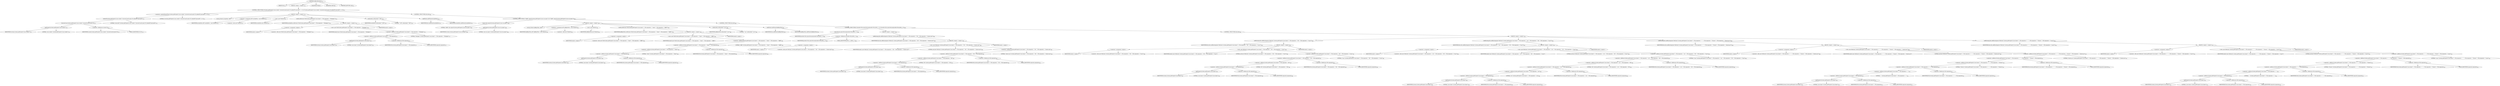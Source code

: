 digraph "addJavaRuntime" {  
"1277" [label = <(METHOD,addJavaRuntime)<SUB>572</SUB>> ]
"119" [label = <(PARAM,this)<SUB>572</SUB>> ]
"1278" [label = <(BLOCK,&lt;empty&gt;,&lt;empty&gt;)<SUB>572</SUB>> ]
"1279" [label = <(CONTROL_STRUCTURE,if (System.getProperty(&quot;java.vendor&quot;).toLowerCase(Locale.US).indexOf(&quot;microsoft&quot;) &gt;= 0),if (System.getProperty(&quot;java.vendor&quot;).toLowerCase(Locale.US).indexOf(&quot;microsoft&quot;) &gt;= 0))<SUB>573</SUB>> ]
"1280" [label = <(&lt;operator&gt;.greaterEqualsThan,System.getProperty(&quot;java.vendor&quot;).toLowerCase(Locale.US).indexOf(&quot;microsoft&quot;) &gt;= 0)<SUB>573</SUB>> ]
"1281" [label = <(indexOf,System.getProperty(&quot;java.vendor&quot;).toLowerCase(Locale.US).indexOf(&quot;microsoft&quot;))<SUB>573</SUB>> ]
"1282" [label = <(toLowerCase,System.getProperty(&quot;java.vendor&quot;).toLowerCase(Locale.US))<SUB>573</SUB>> ]
"1283" [label = <(getProperty,System.getProperty(&quot;java.vendor&quot;))<SUB>573</SUB>> ]
"1284" [label = <(IDENTIFIER,System,System.getProperty(&quot;java.vendor&quot;))<SUB>573</SUB>> ]
"1285" [label = <(LITERAL,&quot;java.vendor&quot;,System.getProperty(&quot;java.vendor&quot;))<SUB>573</SUB>> ]
"1286" [label = <(&lt;operator&gt;.fieldAccess,Locale.US)<SUB>573</SUB>> ]
"1287" [label = <(IDENTIFIER,Locale,System.getProperty(&quot;java.vendor&quot;).toLowerCase(Locale.US))<SUB>573</SUB>> ]
"1288" [label = <(FIELD_IDENTIFIER,US,US)<SUB>573</SUB>> ]
"1289" [label = <(LITERAL,&quot;microsoft&quot;,System.getProperty(&quot;java.vendor&quot;).toLowerCase(Locale.US).indexOf(&quot;microsoft&quot;))<SUB>573</SUB>> ]
"1290" [label = <(LITERAL,0,System.getProperty(&quot;java.vendor&quot;).toLowerCase(Locale.US).indexOf(&quot;microsoft&quot;) &gt;= 0)<SUB>573</SUB>> ]
"1291" [label = <(BLOCK,&lt;empty&gt;,&lt;empty&gt;)<SUB>573</SUB>> ]
"117" [label = <(LOCAL,FileSet msZipFiles: ANY)> ]
"1292" [label = <(&lt;operator&gt;.assignment,ANY msZipFiles = new FileSet())<SUB>575</SUB>> ]
"1293" [label = <(IDENTIFIER,msZipFiles,ANY msZipFiles = new FileSet())<SUB>575</SUB>> ]
"1294" [label = <(&lt;operator&gt;.alloc,new FileSet())<SUB>575</SUB>> ]
"1295" [label = <(&lt;init&gt;,new FileSet())<SUB>575</SUB>> ]
"116" [label = <(IDENTIFIER,msZipFiles,new FileSet())<SUB>575</SUB>> ]
"1296" [label = <(setDir,setDir(new File(System.getProperty(&quot;java.home&quot;) + File.separator + &quot;Packages&quot;)))<SUB>576</SUB>> ]
"1297" [label = <(IDENTIFIER,msZipFiles,setDir(new File(System.getProperty(&quot;java.home&quot;) + File.separator + &quot;Packages&quot;)))<SUB>576</SUB>> ]
"1298" [label = <(BLOCK,&lt;empty&gt;,&lt;empty&gt;)<SUB>576</SUB>> ]
"1299" [label = <(&lt;operator&gt;.assignment,&lt;empty&gt;)> ]
"1300" [label = <(IDENTIFIER,$obj18,&lt;empty&gt;)> ]
"1301" [label = <(&lt;operator&gt;.alloc,new File(System.getProperty(&quot;java.home&quot;) + File.separator + &quot;Packages&quot;))<SUB>576</SUB>> ]
"1302" [label = <(&lt;init&gt;,new File(System.getProperty(&quot;java.home&quot;) + File.separator + &quot;Packages&quot;))<SUB>576</SUB>> ]
"1303" [label = <(IDENTIFIER,$obj18,new File(System.getProperty(&quot;java.home&quot;) + File.separator + &quot;Packages&quot;))> ]
"1304" [label = <(&lt;operator&gt;.addition,System.getProperty(&quot;java.home&quot;) + File.separator + &quot;Packages&quot;)<SUB>576</SUB>> ]
"1305" [label = <(&lt;operator&gt;.addition,System.getProperty(&quot;java.home&quot;) + File.separator)<SUB>576</SUB>> ]
"1306" [label = <(getProperty,System.getProperty(&quot;java.home&quot;))<SUB>576</SUB>> ]
"1307" [label = <(IDENTIFIER,System,System.getProperty(&quot;java.home&quot;))<SUB>576</SUB>> ]
"1308" [label = <(LITERAL,&quot;java.home&quot;,System.getProperty(&quot;java.home&quot;))<SUB>576</SUB>> ]
"1309" [label = <(&lt;operator&gt;.fieldAccess,File.separator)<SUB>577</SUB>> ]
"1310" [label = <(IDENTIFIER,File,System.getProperty(&quot;java.home&quot;) + File.separator)<SUB>577</SUB>> ]
"1311" [label = <(FIELD_IDENTIFIER,separator,separator)<SUB>577</SUB>> ]
"1312" [label = <(LITERAL,&quot;Packages&quot;,System.getProperty(&quot;java.home&quot;) + File.separator + &quot;Packages&quot;)<SUB>577</SUB>> ]
"1313" [label = <(IDENTIFIER,$obj18,&lt;empty&gt;)> ]
"1314" [label = <(setIncludes,setIncludes(&quot;*.ZIP&quot;))<SUB>578</SUB>> ]
"1315" [label = <(IDENTIFIER,msZipFiles,setIncludes(&quot;*.ZIP&quot;))<SUB>578</SUB>> ]
"1316" [label = <(LITERAL,&quot;*.ZIP&quot;,setIncludes(&quot;*.ZIP&quot;))<SUB>578</SUB>> ]
"1317" [label = <(addFileset,addFileset(msZipFiles))<SUB>579</SUB>> ]
"118" [label = <(IDENTIFIER,this,addFileset(msZipFiles))<SUB>579</SUB>> ]
"1318" [label = <(IDENTIFIER,msZipFiles,addFileset(msZipFiles))<SUB>579</SUB>> ]
"1319" [label = <(CONTROL_STRUCTURE,else,else)<SUB>580</SUB>> ]
"1320" [label = <(CONTROL_STRUCTURE,if (&quot;Kaffe&quot;.equals(System.getProperty(&quot;java.vm.name&quot;))),if (&quot;Kaffe&quot;.equals(System.getProperty(&quot;java.vm.name&quot;))))<SUB>580</SUB>> ]
"1321" [label = <(equals,this.equals(System.getProperty(&quot;java.vm.name&quot;)))<SUB>580</SUB>> ]
"1322" [label = <(LITERAL,&quot;Kaffe&quot;,this.equals(System.getProperty(&quot;java.vm.name&quot;)))<SUB>580</SUB>> ]
"1323" [label = <(getProperty,System.getProperty(&quot;java.vm.name&quot;))<SUB>580</SUB>> ]
"1324" [label = <(IDENTIFIER,System,System.getProperty(&quot;java.vm.name&quot;))<SUB>580</SUB>> ]
"1325" [label = <(LITERAL,&quot;java.vm.name&quot;,System.getProperty(&quot;java.vm.name&quot;))<SUB>580</SUB>> ]
"1326" [label = <(BLOCK,&lt;empty&gt;,&lt;empty&gt;)<SUB>580</SUB>> ]
"121" [label = <(LOCAL,FileSet kaffeJarFiles: ANY)> ]
"1327" [label = <(&lt;operator&gt;.assignment,ANY kaffeJarFiles = new FileSet())<SUB>581</SUB>> ]
"1328" [label = <(IDENTIFIER,kaffeJarFiles,ANY kaffeJarFiles = new FileSet())<SUB>581</SUB>> ]
"1329" [label = <(&lt;operator&gt;.alloc,new FileSet())<SUB>581</SUB>> ]
"1330" [label = <(&lt;init&gt;,new FileSet())<SUB>581</SUB>> ]
"120" [label = <(IDENTIFIER,kaffeJarFiles,new FileSet())<SUB>581</SUB>> ]
"1331" [label = <(setDir,setDir(new File(System.getProperty(&quot;java.home&quot;) + File.separator + &quot;share&quot; + File.separator + &quot;kaffe&quot;)))<SUB>582</SUB>> ]
"1332" [label = <(IDENTIFIER,kaffeJarFiles,setDir(new File(System.getProperty(&quot;java.home&quot;) + File.separator + &quot;share&quot; + File.separator + &quot;kaffe&quot;)))<SUB>582</SUB>> ]
"1333" [label = <(BLOCK,&lt;empty&gt;,&lt;empty&gt;)<SUB>582</SUB>> ]
"1334" [label = <(&lt;operator&gt;.assignment,&lt;empty&gt;)> ]
"1335" [label = <(IDENTIFIER,$obj20,&lt;empty&gt;)> ]
"1336" [label = <(&lt;operator&gt;.alloc,new File(System.getProperty(&quot;java.home&quot;) + File.separator + &quot;share&quot; + File.separator + &quot;kaffe&quot;))<SUB>582</SUB>> ]
"1337" [label = <(&lt;init&gt;,new File(System.getProperty(&quot;java.home&quot;) + File.separator + &quot;share&quot; + File.separator + &quot;kaffe&quot;))<SUB>582</SUB>> ]
"1338" [label = <(IDENTIFIER,$obj20,new File(System.getProperty(&quot;java.home&quot;) + File.separator + &quot;share&quot; + File.separator + &quot;kaffe&quot;))> ]
"1339" [label = <(&lt;operator&gt;.addition,System.getProperty(&quot;java.home&quot;) + File.separator + &quot;share&quot; + File.separator + &quot;kaffe&quot;)<SUB>582</SUB>> ]
"1340" [label = <(&lt;operator&gt;.addition,System.getProperty(&quot;java.home&quot;) + File.separator + &quot;share&quot; + File.separator)<SUB>582</SUB>> ]
"1341" [label = <(&lt;operator&gt;.addition,System.getProperty(&quot;java.home&quot;) + File.separator + &quot;share&quot;)<SUB>582</SUB>> ]
"1342" [label = <(&lt;operator&gt;.addition,System.getProperty(&quot;java.home&quot;) + File.separator)<SUB>582</SUB>> ]
"1343" [label = <(getProperty,System.getProperty(&quot;java.home&quot;))<SUB>582</SUB>> ]
"1344" [label = <(IDENTIFIER,System,System.getProperty(&quot;java.home&quot;))<SUB>582</SUB>> ]
"1345" [label = <(LITERAL,&quot;java.home&quot;,System.getProperty(&quot;java.home&quot;))<SUB>582</SUB>> ]
"1346" [label = <(&lt;operator&gt;.fieldAccess,File.separator)<SUB>583</SUB>> ]
"1347" [label = <(IDENTIFIER,File,System.getProperty(&quot;java.home&quot;) + File.separator)<SUB>583</SUB>> ]
"1348" [label = <(FIELD_IDENTIFIER,separator,separator)<SUB>583</SUB>> ]
"1349" [label = <(LITERAL,&quot;share&quot;,System.getProperty(&quot;java.home&quot;) + File.separator + &quot;share&quot;)<SUB>583</SUB>> ]
"1350" [label = <(&lt;operator&gt;.fieldAccess,File.separator)<SUB>584</SUB>> ]
"1351" [label = <(IDENTIFIER,File,System.getProperty(&quot;java.home&quot;) + File.separator + &quot;share&quot; + File.separator)<SUB>584</SUB>> ]
"1352" [label = <(FIELD_IDENTIFIER,separator,separator)<SUB>584</SUB>> ]
"1353" [label = <(LITERAL,&quot;kaffe&quot;,System.getProperty(&quot;java.home&quot;) + File.separator + &quot;share&quot; + File.separator + &quot;kaffe&quot;)<SUB>584</SUB>> ]
"1354" [label = <(IDENTIFIER,$obj20,&lt;empty&gt;)> ]
"1355" [label = <(setIncludes,setIncludes(&quot;*.jar&quot;))<SUB>586</SUB>> ]
"1356" [label = <(IDENTIFIER,kaffeJarFiles,setIncludes(&quot;*.jar&quot;))<SUB>586</SUB>> ]
"1357" [label = <(LITERAL,&quot;*.jar&quot;,setIncludes(&quot;*.jar&quot;))<SUB>586</SUB>> ]
"1358" [label = <(addFileset,addFileset(kaffeJarFiles))<SUB>587</SUB>> ]
"122" [label = <(IDENTIFIER,this,addFileset(kaffeJarFiles))<SUB>587</SUB>> ]
"1359" [label = <(IDENTIFIER,kaffeJarFiles,addFileset(kaffeJarFiles))<SUB>587</SUB>> ]
"1360" [label = <(CONTROL_STRUCTURE,else,else)<SUB>588</SUB>> ]
"1361" [label = <(CONTROL_STRUCTURE,if (JavaEnvUtils.isJavaVersion(JavaEnvUtils.JAVA_1_1)),if (JavaEnvUtils.isJavaVersion(JavaEnvUtils.JAVA_1_1)))<SUB>588</SUB>> ]
"1362" [label = <(isJavaVersion,isJavaVersion(JavaEnvUtils.JAVA_1_1))<SUB>588</SUB>> ]
"1363" [label = <(IDENTIFIER,JavaEnvUtils,isJavaVersion(JavaEnvUtils.JAVA_1_1))<SUB>588</SUB>> ]
"1364" [label = <(&lt;operator&gt;.fieldAccess,JavaEnvUtils.JAVA_1_1)<SUB>588</SUB>> ]
"1365" [label = <(IDENTIFIER,JavaEnvUtils,isJavaVersion(JavaEnvUtils.JAVA_1_1))<SUB>588</SUB>> ]
"1366" [label = <(FIELD_IDENTIFIER,JAVA_1_1,JAVA_1_1)<SUB>588</SUB>> ]
"1367" [label = <(BLOCK,&lt;empty&gt;,&lt;empty&gt;)<SUB>588</SUB>> ]
"1368" [label = <(addExisting,this.addExisting(new Path(null, System.getProperty(&quot;java.home&quot;) + File.separator + &quot;lib&quot; + File.separator + &quot;classes.zip&quot;)))<SUB>589</SUB>> ]
"123" [label = <(IDENTIFIER,this,this.addExisting(new Path(null, System.getProperty(&quot;java.home&quot;) + File.separator + &quot;lib&quot; + File.separator + &quot;classes.zip&quot;)))<SUB>589</SUB>> ]
"1369" [label = <(BLOCK,&lt;empty&gt;,&lt;empty&gt;)<SUB>589</SUB>> ]
"1370" [label = <(&lt;operator&gt;.assignment,&lt;empty&gt;)> ]
"1371" [label = <(IDENTIFIER,$obj21,&lt;empty&gt;)> ]
"1372" [label = <(&lt;operator&gt;.alloc,new Path(null, System.getProperty(&quot;java.home&quot;) + File.separator + &quot;lib&quot; + File.separator + &quot;classes.zip&quot;))<SUB>589</SUB>> ]
"1373" [label = <(&lt;init&gt;,new Path(null, System.getProperty(&quot;java.home&quot;) + File.separator + &quot;lib&quot; + File.separator + &quot;classes.zip&quot;))<SUB>589</SUB>> ]
"1374" [label = <(IDENTIFIER,$obj21,new Path(null, System.getProperty(&quot;java.home&quot;) + File.separator + &quot;lib&quot; + File.separator + &quot;classes.zip&quot;))> ]
"1375" [label = <(LITERAL,null,new Path(null, System.getProperty(&quot;java.home&quot;) + File.separator + &quot;lib&quot; + File.separator + &quot;classes.zip&quot;))<SUB>589</SUB>> ]
"1376" [label = <(&lt;operator&gt;.addition,System.getProperty(&quot;java.home&quot;) + File.separator + &quot;lib&quot; + File.separator + &quot;classes.zip&quot;)<SUB>590</SUB>> ]
"1377" [label = <(&lt;operator&gt;.addition,System.getProperty(&quot;java.home&quot;) + File.separator + &quot;lib&quot; + File.separator)<SUB>590</SUB>> ]
"1378" [label = <(&lt;operator&gt;.addition,System.getProperty(&quot;java.home&quot;) + File.separator + &quot;lib&quot;)<SUB>590</SUB>> ]
"1379" [label = <(&lt;operator&gt;.addition,System.getProperty(&quot;java.home&quot;) + File.separator)<SUB>590</SUB>> ]
"1380" [label = <(getProperty,System.getProperty(&quot;java.home&quot;))<SUB>590</SUB>> ]
"1381" [label = <(IDENTIFIER,System,System.getProperty(&quot;java.home&quot;))<SUB>590</SUB>> ]
"1382" [label = <(LITERAL,&quot;java.home&quot;,System.getProperty(&quot;java.home&quot;))<SUB>590</SUB>> ]
"1383" [label = <(&lt;operator&gt;.fieldAccess,File.separator)<SUB>591</SUB>> ]
"1384" [label = <(IDENTIFIER,File,System.getProperty(&quot;java.home&quot;) + File.separator)<SUB>591</SUB>> ]
"1385" [label = <(FIELD_IDENTIFIER,separator,separator)<SUB>591</SUB>> ]
"1386" [label = <(LITERAL,&quot;lib&quot;,System.getProperty(&quot;java.home&quot;) + File.separator + &quot;lib&quot;)<SUB>591</SUB>> ]
"1387" [label = <(&lt;operator&gt;.fieldAccess,File.separator)<SUB>592</SUB>> ]
"1388" [label = <(IDENTIFIER,File,System.getProperty(&quot;java.home&quot;) + File.separator + &quot;lib&quot; + File.separator)<SUB>592</SUB>> ]
"1389" [label = <(FIELD_IDENTIFIER,separator,separator)<SUB>592</SUB>> ]
"1390" [label = <(LITERAL,&quot;classes.zip&quot;,System.getProperty(&quot;java.home&quot;) + File.separator + &quot;lib&quot; + File.separator + &quot;classes.zip&quot;)<SUB>593</SUB>> ]
"1391" [label = <(IDENTIFIER,$obj21,&lt;empty&gt;)> ]
"1392" [label = <(CONTROL_STRUCTURE,else,else)<SUB>594</SUB>> ]
"1393" [label = <(BLOCK,&lt;empty&gt;,&lt;empty&gt;)<SUB>594</SUB>> ]
"1394" [label = <(addExisting,this.addExisting(new Path(null, System.getProperty(&quot;java.home&quot;) + File.separator + &quot;lib&quot; + File.separator + &quot;rt.jar&quot;)))<SUB>596</SUB>> ]
"124" [label = <(IDENTIFIER,this,this.addExisting(new Path(null, System.getProperty(&quot;java.home&quot;) + File.separator + &quot;lib&quot; + File.separator + &quot;rt.jar&quot;)))<SUB>596</SUB>> ]
"1395" [label = <(BLOCK,&lt;empty&gt;,&lt;empty&gt;)<SUB>596</SUB>> ]
"1396" [label = <(&lt;operator&gt;.assignment,&lt;empty&gt;)> ]
"1397" [label = <(IDENTIFIER,$obj22,&lt;empty&gt;)> ]
"1398" [label = <(&lt;operator&gt;.alloc,new Path(null, System.getProperty(&quot;java.home&quot;) + File.separator + &quot;lib&quot; + File.separator + &quot;rt.jar&quot;))<SUB>596</SUB>> ]
"1399" [label = <(&lt;init&gt;,new Path(null, System.getProperty(&quot;java.home&quot;) + File.separator + &quot;lib&quot; + File.separator + &quot;rt.jar&quot;))<SUB>596</SUB>> ]
"1400" [label = <(IDENTIFIER,$obj22,new Path(null, System.getProperty(&quot;java.home&quot;) + File.separator + &quot;lib&quot; + File.separator + &quot;rt.jar&quot;))> ]
"1401" [label = <(LITERAL,null,new Path(null, System.getProperty(&quot;java.home&quot;) + File.separator + &quot;lib&quot; + File.separator + &quot;rt.jar&quot;))<SUB>596</SUB>> ]
"1402" [label = <(&lt;operator&gt;.addition,System.getProperty(&quot;java.home&quot;) + File.separator + &quot;lib&quot; + File.separator + &quot;rt.jar&quot;)<SUB>597</SUB>> ]
"1403" [label = <(&lt;operator&gt;.addition,System.getProperty(&quot;java.home&quot;) + File.separator + &quot;lib&quot; + File.separator)<SUB>597</SUB>> ]
"1404" [label = <(&lt;operator&gt;.addition,System.getProperty(&quot;java.home&quot;) + File.separator + &quot;lib&quot;)<SUB>597</SUB>> ]
"1405" [label = <(&lt;operator&gt;.addition,System.getProperty(&quot;java.home&quot;) + File.separator)<SUB>597</SUB>> ]
"1406" [label = <(getProperty,System.getProperty(&quot;java.home&quot;))<SUB>597</SUB>> ]
"1407" [label = <(IDENTIFIER,System,System.getProperty(&quot;java.home&quot;))<SUB>597</SUB>> ]
"1408" [label = <(LITERAL,&quot;java.home&quot;,System.getProperty(&quot;java.home&quot;))<SUB>597</SUB>> ]
"1409" [label = <(&lt;operator&gt;.fieldAccess,File.separator)<SUB>598</SUB>> ]
"1410" [label = <(IDENTIFIER,File,System.getProperty(&quot;java.home&quot;) + File.separator)<SUB>598</SUB>> ]
"1411" [label = <(FIELD_IDENTIFIER,separator,separator)<SUB>598</SUB>> ]
"1412" [label = <(LITERAL,&quot;lib&quot;,System.getProperty(&quot;java.home&quot;) + File.separator + &quot;lib&quot;)<SUB>598</SUB>> ]
"1413" [label = <(&lt;operator&gt;.fieldAccess,File.separator)<SUB>599</SUB>> ]
"1414" [label = <(IDENTIFIER,File,System.getProperty(&quot;java.home&quot;) + File.separator + &quot;lib&quot; + File.separator)<SUB>599</SUB>> ]
"1415" [label = <(FIELD_IDENTIFIER,separator,separator)<SUB>599</SUB>> ]
"1416" [label = <(LITERAL,&quot;rt.jar&quot;,System.getProperty(&quot;java.home&quot;) + File.separator + &quot;lib&quot; + File.separator + &quot;rt.jar&quot;)<SUB>599</SUB>> ]
"1417" [label = <(IDENTIFIER,$obj22,&lt;empty&gt;)> ]
"1418" [label = <(addExisting,this.addExisting(new Path(null, System.getProperty(&quot;java.home&quot;) + File.separator + &quot;jre&quot; + File.separator + &quot;lib&quot; + File.separator + &quot;rt.jar&quot;)))<SUB>602</SUB>> ]
"125" [label = <(IDENTIFIER,this,this.addExisting(new Path(null, System.getProperty(&quot;java.home&quot;) + File.separator + &quot;jre&quot; + File.separator + &quot;lib&quot; + File.separator + &quot;rt.jar&quot;)))<SUB>602</SUB>> ]
"1419" [label = <(BLOCK,&lt;empty&gt;,&lt;empty&gt;)<SUB>602</SUB>> ]
"1420" [label = <(&lt;operator&gt;.assignment,&lt;empty&gt;)> ]
"1421" [label = <(IDENTIFIER,$obj23,&lt;empty&gt;)> ]
"1422" [label = <(&lt;operator&gt;.alloc,new Path(null, System.getProperty(&quot;java.home&quot;) + File.separator + &quot;jre&quot; + File.separator + &quot;lib&quot; + File.separator + &quot;rt.jar&quot;))<SUB>602</SUB>> ]
"1423" [label = <(&lt;init&gt;,new Path(null, System.getProperty(&quot;java.home&quot;) + File.separator + &quot;jre&quot; + File.separator + &quot;lib&quot; + File.separator + &quot;rt.jar&quot;))<SUB>602</SUB>> ]
"1424" [label = <(IDENTIFIER,$obj23,new Path(null, System.getProperty(&quot;java.home&quot;) + File.separator + &quot;jre&quot; + File.separator + &quot;lib&quot; + File.separator + &quot;rt.jar&quot;))> ]
"1425" [label = <(LITERAL,null,new Path(null, System.getProperty(&quot;java.home&quot;) + File.separator + &quot;jre&quot; + File.separator + &quot;lib&quot; + File.separator + &quot;rt.jar&quot;))<SUB>602</SUB>> ]
"1426" [label = <(&lt;operator&gt;.addition,System.getProperty(&quot;java.home&quot;) + File.separator + &quot;jre&quot; + File.separator + &quot;lib&quot; + File.separator + &quot;rt.jar&quot;)<SUB>603</SUB>> ]
"1427" [label = <(&lt;operator&gt;.addition,System.getProperty(&quot;java.home&quot;) + File.separator + &quot;jre&quot; + File.separator + &quot;lib&quot; + File.separator)<SUB>603</SUB>> ]
"1428" [label = <(&lt;operator&gt;.addition,System.getProperty(&quot;java.home&quot;) + File.separator + &quot;jre&quot; + File.separator + &quot;lib&quot;)<SUB>603</SUB>> ]
"1429" [label = <(&lt;operator&gt;.addition,System.getProperty(&quot;java.home&quot;) + File.separator + &quot;jre&quot; + File.separator)<SUB>603</SUB>> ]
"1430" [label = <(&lt;operator&gt;.addition,System.getProperty(&quot;java.home&quot;) + File.separator + &quot;jre&quot;)<SUB>603</SUB>> ]
"1431" [label = <(&lt;operator&gt;.addition,System.getProperty(&quot;java.home&quot;) + File.separator)<SUB>603</SUB>> ]
"1432" [label = <(getProperty,System.getProperty(&quot;java.home&quot;))<SUB>603</SUB>> ]
"1433" [label = <(IDENTIFIER,System,System.getProperty(&quot;java.home&quot;))<SUB>603</SUB>> ]
"1434" [label = <(LITERAL,&quot;java.home&quot;,System.getProperty(&quot;java.home&quot;))<SUB>603</SUB>> ]
"1435" [label = <(&lt;operator&gt;.fieldAccess,File.separator)<SUB>604</SUB>> ]
"1436" [label = <(IDENTIFIER,File,System.getProperty(&quot;java.home&quot;) + File.separator)<SUB>604</SUB>> ]
"1437" [label = <(FIELD_IDENTIFIER,separator,separator)<SUB>604</SUB>> ]
"1438" [label = <(LITERAL,&quot;jre&quot;,System.getProperty(&quot;java.home&quot;) + File.separator + &quot;jre&quot;)<SUB>604</SUB>> ]
"1439" [label = <(&lt;operator&gt;.fieldAccess,File.separator)<SUB>605</SUB>> ]
"1440" [label = <(IDENTIFIER,File,System.getProperty(&quot;java.home&quot;) + File.separator + &quot;jre&quot; + File.separator)<SUB>605</SUB>> ]
"1441" [label = <(FIELD_IDENTIFIER,separator,separator)<SUB>605</SUB>> ]
"1442" [label = <(LITERAL,&quot;lib&quot;,System.getProperty(&quot;java.home&quot;) + File.separator + &quot;jre&quot; + File.separator + &quot;lib&quot;)<SUB>605</SUB>> ]
"1443" [label = <(&lt;operator&gt;.fieldAccess,File.separator)<SUB>606</SUB>> ]
"1444" [label = <(IDENTIFIER,File,System.getProperty(&quot;java.home&quot;) + File.separator + &quot;jre&quot; + File.separator + &quot;lib&quot; + File.separator)<SUB>606</SUB>> ]
"1445" [label = <(FIELD_IDENTIFIER,separator,separator)<SUB>606</SUB>> ]
"1446" [label = <(LITERAL,&quot;rt.jar&quot;,System.getProperty(&quot;java.home&quot;) + File.separator + &quot;jre&quot; + File.separator + &quot;lib&quot; + File.separator + &quot;rt.jar&quot;)<SUB>606</SUB>> ]
"1447" [label = <(IDENTIFIER,$obj23,&lt;empty&gt;)> ]
"1448" [label = <(addExisting,this.addExisting(new Path(null, System.getProperty(&quot;java.home&quot;) + File.separator + &quot;..&quot; + File.separator + &quot;Classes&quot; + File.separator + &quot;classes.jar&quot;)))<SUB>609</SUB>> ]
"126" [label = <(IDENTIFIER,this,this.addExisting(new Path(null, System.getProperty(&quot;java.home&quot;) + File.separator + &quot;..&quot; + File.separator + &quot;Classes&quot; + File.separator + &quot;classes.jar&quot;)))<SUB>609</SUB>> ]
"1449" [label = <(BLOCK,&lt;empty&gt;,&lt;empty&gt;)<SUB>609</SUB>> ]
"1450" [label = <(&lt;operator&gt;.assignment,&lt;empty&gt;)> ]
"1451" [label = <(IDENTIFIER,$obj24,&lt;empty&gt;)> ]
"1452" [label = <(&lt;operator&gt;.alloc,new Path(null, System.getProperty(&quot;java.home&quot;) + File.separator + &quot;..&quot; + File.separator + &quot;Classes&quot; + File.separator + &quot;classes.jar&quot;))<SUB>609</SUB>> ]
"1453" [label = <(&lt;init&gt;,new Path(null, System.getProperty(&quot;java.home&quot;) + File.separator + &quot;..&quot; + File.separator + &quot;Classes&quot; + File.separator + &quot;classes.jar&quot;))<SUB>609</SUB>> ]
"1454" [label = <(IDENTIFIER,$obj24,new Path(null, System.getProperty(&quot;java.home&quot;) + File.separator + &quot;..&quot; + File.separator + &quot;Classes&quot; + File.separator + &quot;classes.jar&quot;))> ]
"1455" [label = <(LITERAL,null,new Path(null, System.getProperty(&quot;java.home&quot;) + File.separator + &quot;..&quot; + File.separator + &quot;Classes&quot; + File.separator + &quot;classes.jar&quot;))<SUB>609</SUB>> ]
"1456" [label = <(&lt;operator&gt;.addition,System.getProperty(&quot;java.home&quot;) + File.separator + &quot;..&quot; + File.separator + &quot;Classes&quot; + File.separator + &quot;classes.jar&quot;)<SUB>610</SUB>> ]
"1457" [label = <(&lt;operator&gt;.addition,System.getProperty(&quot;java.home&quot;) + File.separator + &quot;..&quot; + File.separator + &quot;Classes&quot; + File.separator)<SUB>610</SUB>> ]
"1458" [label = <(&lt;operator&gt;.addition,System.getProperty(&quot;java.home&quot;) + File.separator + &quot;..&quot; + File.separator + &quot;Classes&quot;)<SUB>610</SUB>> ]
"1459" [label = <(&lt;operator&gt;.addition,System.getProperty(&quot;java.home&quot;) + File.separator + &quot;..&quot; + File.separator)<SUB>610</SUB>> ]
"1460" [label = <(&lt;operator&gt;.addition,System.getProperty(&quot;java.home&quot;) + File.separator + &quot;..&quot;)<SUB>610</SUB>> ]
"1461" [label = <(&lt;operator&gt;.addition,System.getProperty(&quot;java.home&quot;) + File.separator)<SUB>610</SUB>> ]
"1462" [label = <(getProperty,System.getProperty(&quot;java.home&quot;))<SUB>610</SUB>> ]
"1463" [label = <(IDENTIFIER,System,System.getProperty(&quot;java.home&quot;))<SUB>610</SUB>> ]
"1464" [label = <(LITERAL,&quot;java.home&quot;,System.getProperty(&quot;java.home&quot;))<SUB>610</SUB>> ]
"1465" [label = <(&lt;operator&gt;.fieldAccess,File.separator)<SUB>611</SUB>> ]
"1466" [label = <(IDENTIFIER,File,System.getProperty(&quot;java.home&quot;) + File.separator)<SUB>611</SUB>> ]
"1467" [label = <(FIELD_IDENTIFIER,separator,separator)<SUB>611</SUB>> ]
"1468" [label = <(LITERAL,&quot;..&quot;,System.getProperty(&quot;java.home&quot;) + File.separator + &quot;..&quot;)<SUB>611</SUB>> ]
"1469" [label = <(&lt;operator&gt;.fieldAccess,File.separator)<SUB>612</SUB>> ]
"1470" [label = <(IDENTIFIER,File,System.getProperty(&quot;java.home&quot;) + File.separator + &quot;..&quot; + File.separator)<SUB>612</SUB>> ]
"1471" [label = <(FIELD_IDENTIFIER,separator,separator)<SUB>612</SUB>> ]
"1472" [label = <(LITERAL,&quot;Classes&quot;,System.getProperty(&quot;java.home&quot;) + File.separator + &quot;..&quot; + File.separator + &quot;Classes&quot;)<SUB>612</SUB>> ]
"1473" [label = <(&lt;operator&gt;.fieldAccess,File.separator)<SUB>613</SUB>> ]
"1474" [label = <(IDENTIFIER,File,System.getProperty(&quot;java.home&quot;) + File.separator + &quot;..&quot; + File.separator + &quot;Classes&quot; + File.separator)<SUB>613</SUB>> ]
"1475" [label = <(FIELD_IDENTIFIER,separator,separator)<SUB>613</SUB>> ]
"1476" [label = <(LITERAL,&quot;classes.jar&quot;,System.getProperty(&quot;java.home&quot;) + File.separator + &quot;..&quot; + File.separator + &quot;Classes&quot; + File.separator + &quot;classes.jar&quot;)<SUB>613</SUB>> ]
"1477" [label = <(IDENTIFIER,$obj24,&lt;empty&gt;)> ]
"1478" [label = <(addExisting,this.addExisting(new Path(null, System.getProperty(&quot;java.home&quot;) + File.separator + &quot;..&quot; + File.separator + &quot;Classes&quot; + File.separator + &quot;ui.jar&quot;)))<SUB>614</SUB>> ]
"127" [label = <(IDENTIFIER,this,this.addExisting(new Path(null, System.getProperty(&quot;java.home&quot;) + File.separator + &quot;..&quot; + File.separator + &quot;Classes&quot; + File.separator + &quot;ui.jar&quot;)))<SUB>614</SUB>> ]
"1479" [label = <(BLOCK,&lt;empty&gt;,&lt;empty&gt;)<SUB>614</SUB>> ]
"1480" [label = <(&lt;operator&gt;.assignment,&lt;empty&gt;)> ]
"1481" [label = <(IDENTIFIER,$obj25,&lt;empty&gt;)> ]
"1482" [label = <(&lt;operator&gt;.alloc,new Path(null, System.getProperty(&quot;java.home&quot;) + File.separator + &quot;..&quot; + File.separator + &quot;Classes&quot; + File.separator + &quot;ui.jar&quot;))<SUB>614</SUB>> ]
"1483" [label = <(&lt;init&gt;,new Path(null, System.getProperty(&quot;java.home&quot;) + File.separator + &quot;..&quot; + File.separator + &quot;Classes&quot; + File.separator + &quot;ui.jar&quot;))<SUB>614</SUB>> ]
"1484" [label = <(IDENTIFIER,$obj25,new Path(null, System.getProperty(&quot;java.home&quot;) + File.separator + &quot;..&quot; + File.separator + &quot;Classes&quot; + File.separator + &quot;ui.jar&quot;))> ]
"1485" [label = <(LITERAL,null,new Path(null, System.getProperty(&quot;java.home&quot;) + File.separator + &quot;..&quot; + File.separator + &quot;Classes&quot; + File.separator + &quot;ui.jar&quot;))<SUB>614</SUB>> ]
"1486" [label = <(&lt;operator&gt;.addition,System.getProperty(&quot;java.home&quot;) + File.separator + &quot;..&quot; + File.separator + &quot;Classes&quot; + File.separator + &quot;ui.jar&quot;)<SUB>615</SUB>> ]
"1487" [label = <(&lt;operator&gt;.addition,System.getProperty(&quot;java.home&quot;) + File.separator + &quot;..&quot; + File.separator + &quot;Classes&quot; + File.separator)<SUB>615</SUB>> ]
"1488" [label = <(&lt;operator&gt;.addition,System.getProperty(&quot;java.home&quot;) + File.separator + &quot;..&quot; + File.separator + &quot;Classes&quot;)<SUB>615</SUB>> ]
"1489" [label = <(&lt;operator&gt;.addition,System.getProperty(&quot;java.home&quot;) + File.separator + &quot;..&quot; + File.separator)<SUB>615</SUB>> ]
"1490" [label = <(&lt;operator&gt;.addition,System.getProperty(&quot;java.home&quot;) + File.separator + &quot;..&quot;)<SUB>615</SUB>> ]
"1491" [label = <(&lt;operator&gt;.addition,System.getProperty(&quot;java.home&quot;) + File.separator)<SUB>615</SUB>> ]
"1492" [label = <(getProperty,System.getProperty(&quot;java.home&quot;))<SUB>615</SUB>> ]
"1493" [label = <(IDENTIFIER,System,System.getProperty(&quot;java.home&quot;))<SUB>615</SUB>> ]
"1494" [label = <(LITERAL,&quot;java.home&quot;,System.getProperty(&quot;java.home&quot;))<SUB>615</SUB>> ]
"1495" [label = <(&lt;operator&gt;.fieldAccess,File.separator)<SUB>616</SUB>> ]
"1496" [label = <(IDENTIFIER,File,System.getProperty(&quot;java.home&quot;) + File.separator)<SUB>616</SUB>> ]
"1497" [label = <(FIELD_IDENTIFIER,separator,separator)<SUB>616</SUB>> ]
"1498" [label = <(LITERAL,&quot;..&quot;,System.getProperty(&quot;java.home&quot;) + File.separator + &quot;..&quot;)<SUB>616</SUB>> ]
"1499" [label = <(&lt;operator&gt;.fieldAccess,File.separator)<SUB>617</SUB>> ]
"1500" [label = <(IDENTIFIER,File,System.getProperty(&quot;java.home&quot;) + File.separator + &quot;..&quot; + File.separator)<SUB>617</SUB>> ]
"1501" [label = <(FIELD_IDENTIFIER,separator,separator)<SUB>617</SUB>> ]
"1502" [label = <(LITERAL,&quot;Classes&quot;,System.getProperty(&quot;java.home&quot;) + File.separator + &quot;..&quot; + File.separator + &quot;Classes&quot;)<SUB>617</SUB>> ]
"1503" [label = <(&lt;operator&gt;.fieldAccess,File.separator)<SUB>618</SUB>> ]
"1504" [label = <(IDENTIFIER,File,System.getProperty(&quot;java.home&quot;) + File.separator + &quot;..&quot; + File.separator + &quot;Classes&quot; + File.separator)<SUB>618</SUB>> ]
"1505" [label = <(FIELD_IDENTIFIER,separator,separator)<SUB>618</SUB>> ]
"1506" [label = <(LITERAL,&quot;ui.jar&quot;,System.getProperty(&quot;java.home&quot;) + File.separator + &quot;..&quot; + File.separator + &quot;Classes&quot; + File.separator + &quot;ui.jar&quot;)<SUB>618</SUB>> ]
"1507" [label = <(IDENTIFIER,$obj25,&lt;empty&gt;)> ]
"1508" [label = <(MODIFIER,PUBLIC)> ]
"1509" [label = <(MODIFIER,VIRTUAL)> ]
"1510" [label = <(METHOD_RETURN,void)<SUB>572</SUB>> ]
  "1277" -> "119" 
  "1277" -> "1278" 
  "1277" -> "1508" 
  "1277" -> "1509" 
  "1277" -> "1510" 
  "1278" -> "1279" 
  "1279" -> "1280" 
  "1279" -> "1291" 
  "1279" -> "1319" 
  "1280" -> "1281" 
  "1280" -> "1290" 
  "1281" -> "1282" 
  "1281" -> "1289" 
  "1282" -> "1283" 
  "1282" -> "1286" 
  "1283" -> "1284" 
  "1283" -> "1285" 
  "1286" -> "1287" 
  "1286" -> "1288" 
  "1291" -> "117" 
  "1291" -> "1292" 
  "1291" -> "1295" 
  "1291" -> "1296" 
  "1291" -> "1314" 
  "1291" -> "1317" 
  "1292" -> "1293" 
  "1292" -> "1294" 
  "1295" -> "116" 
  "1296" -> "1297" 
  "1296" -> "1298" 
  "1298" -> "1299" 
  "1298" -> "1302" 
  "1298" -> "1313" 
  "1299" -> "1300" 
  "1299" -> "1301" 
  "1302" -> "1303" 
  "1302" -> "1304" 
  "1304" -> "1305" 
  "1304" -> "1312" 
  "1305" -> "1306" 
  "1305" -> "1309" 
  "1306" -> "1307" 
  "1306" -> "1308" 
  "1309" -> "1310" 
  "1309" -> "1311" 
  "1314" -> "1315" 
  "1314" -> "1316" 
  "1317" -> "118" 
  "1317" -> "1318" 
  "1319" -> "1320" 
  "1320" -> "1321" 
  "1320" -> "1326" 
  "1320" -> "1360" 
  "1321" -> "1322" 
  "1321" -> "1323" 
  "1323" -> "1324" 
  "1323" -> "1325" 
  "1326" -> "121" 
  "1326" -> "1327" 
  "1326" -> "1330" 
  "1326" -> "1331" 
  "1326" -> "1355" 
  "1326" -> "1358" 
  "1327" -> "1328" 
  "1327" -> "1329" 
  "1330" -> "120" 
  "1331" -> "1332" 
  "1331" -> "1333" 
  "1333" -> "1334" 
  "1333" -> "1337" 
  "1333" -> "1354" 
  "1334" -> "1335" 
  "1334" -> "1336" 
  "1337" -> "1338" 
  "1337" -> "1339" 
  "1339" -> "1340" 
  "1339" -> "1353" 
  "1340" -> "1341" 
  "1340" -> "1350" 
  "1341" -> "1342" 
  "1341" -> "1349" 
  "1342" -> "1343" 
  "1342" -> "1346" 
  "1343" -> "1344" 
  "1343" -> "1345" 
  "1346" -> "1347" 
  "1346" -> "1348" 
  "1350" -> "1351" 
  "1350" -> "1352" 
  "1355" -> "1356" 
  "1355" -> "1357" 
  "1358" -> "122" 
  "1358" -> "1359" 
  "1360" -> "1361" 
  "1361" -> "1362" 
  "1361" -> "1367" 
  "1361" -> "1392" 
  "1362" -> "1363" 
  "1362" -> "1364" 
  "1364" -> "1365" 
  "1364" -> "1366" 
  "1367" -> "1368" 
  "1368" -> "123" 
  "1368" -> "1369" 
  "1369" -> "1370" 
  "1369" -> "1373" 
  "1369" -> "1391" 
  "1370" -> "1371" 
  "1370" -> "1372" 
  "1373" -> "1374" 
  "1373" -> "1375" 
  "1373" -> "1376" 
  "1376" -> "1377" 
  "1376" -> "1390" 
  "1377" -> "1378" 
  "1377" -> "1387" 
  "1378" -> "1379" 
  "1378" -> "1386" 
  "1379" -> "1380" 
  "1379" -> "1383" 
  "1380" -> "1381" 
  "1380" -> "1382" 
  "1383" -> "1384" 
  "1383" -> "1385" 
  "1387" -> "1388" 
  "1387" -> "1389" 
  "1392" -> "1393" 
  "1393" -> "1394" 
  "1393" -> "1418" 
  "1393" -> "1448" 
  "1393" -> "1478" 
  "1394" -> "124" 
  "1394" -> "1395" 
  "1395" -> "1396" 
  "1395" -> "1399" 
  "1395" -> "1417" 
  "1396" -> "1397" 
  "1396" -> "1398" 
  "1399" -> "1400" 
  "1399" -> "1401" 
  "1399" -> "1402" 
  "1402" -> "1403" 
  "1402" -> "1416" 
  "1403" -> "1404" 
  "1403" -> "1413" 
  "1404" -> "1405" 
  "1404" -> "1412" 
  "1405" -> "1406" 
  "1405" -> "1409" 
  "1406" -> "1407" 
  "1406" -> "1408" 
  "1409" -> "1410" 
  "1409" -> "1411" 
  "1413" -> "1414" 
  "1413" -> "1415" 
  "1418" -> "125" 
  "1418" -> "1419" 
  "1419" -> "1420" 
  "1419" -> "1423" 
  "1419" -> "1447" 
  "1420" -> "1421" 
  "1420" -> "1422" 
  "1423" -> "1424" 
  "1423" -> "1425" 
  "1423" -> "1426" 
  "1426" -> "1427" 
  "1426" -> "1446" 
  "1427" -> "1428" 
  "1427" -> "1443" 
  "1428" -> "1429" 
  "1428" -> "1442" 
  "1429" -> "1430" 
  "1429" -> "1439" 
  "1430" -> "1431" 
  "1430" -> "1438" 
  "1431" -> "1432" 
  "1431" -> "1435" 
  "1432" -> "1433" 
  "1432" -> "1434" 
  "1435" -> "1436" 
  "1435" -> "1437" 
  "1439" -> "1440" 
  "1439" -> "1441" 
  "1443" -> "1444" 
  "1443" -> "1445" 
  "1448" -> "126" 
  "1448" -> "1449" 
  "1449" -> "1450" 
  "1449" -> "1453" 
  "1449" -> "1477" 
  "1450" -> "1451" 
  "1450" -> "1452" 
  "1453" -> "1454" 
  "1453" -> "1455" 
  "1453" -> "1456" 
  "1456" -> "1457" 
  "1456" -> "1476" 
  "1457" -> "1458" 
  "1457" -> "1473" 
  "1458" -> "1459" 
  "1458" -> "1472" 
  "1459" -> "1460" 
  "1459" -> "1469" 
  "1460" -> "1461" 
  "1460" -> "1468" 
  "1461" -> "1462" 
  "1461" -> "1465" 
  "1462" -> "1463" 
  "1462" -> "1464" 
  "1465" -> "1466" 
  "1465" -> "1467" 
  "1469" -> "1470" 
  "1469" -> "1471" 
  "1473" -> "1474" 
  "1473" -> "1475" 
  "1478" -> "127" 
  "1478" -> "1479" 
  "1479" -> "1480" 
  "1479" -> "1483" 
  "1479" -> "1507" 
  "1480" -> "1481" 
  "1480" -> "1482" 
  "1483" -> "1484" 
  "1483" -> "1485" 
  "1483" -> "1486" 
  "1486" -> "1487" 
  "1486" -> "1506" 
  "1487" -> "1488" 
  "1487" -> "1503" 
  "1488" -> "1489" 
  "1488" -> "1502" 
  "1489" -> "1490" 
  "1489" -> "1499" 
  "1490" -> "1491" 
  "1490" -> "1498" 
  "1491" -> "1492" 
  "1491" -> "1495" 
  "1492" -> "1493" 
  "1492" -> "1494" 
  "1495" -> "1496" 
  "1495" -> "1497" 
  "1499" -> "1500" 
  "1499" -> "1501" 
  "1503" -> "1504" 
  "1503" -> "1505" 
}
